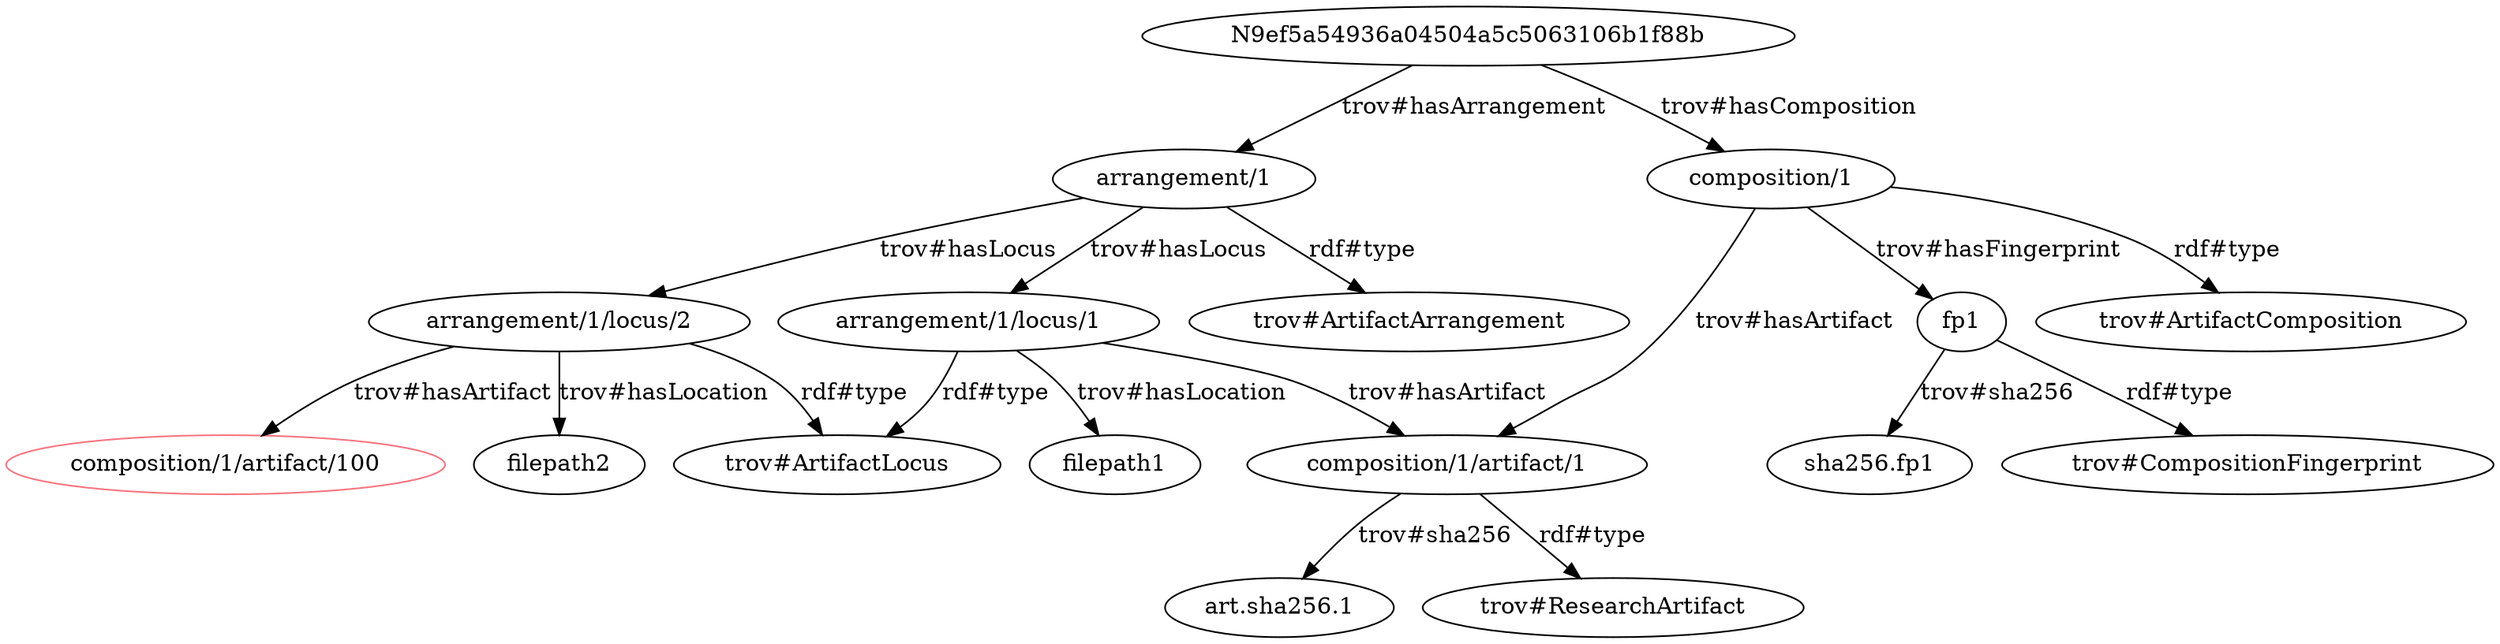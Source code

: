 strict digraph "" {
	"arrangement/1/locus/1" -> "trov#ArtifactLocus"	[label="rdf#type"];
	"arrangement/1/locus/1" -> "composition/1/artifact/1"	[label="trov#hasArtifact"];
	"arrangement/1/locus/1" -> filepath1	[label="trov#hasLocation"];
	N9ef5a54936a04504a5c5063106b1f88b -> "arrangement/1"	[label="trov#hasArrangement"];
	N9ef5a54936a04504a5c5063106b1f88b -> "composition/1"	[label="trov#hasComposition"];
	"arrangement/1" -> "arrangement/1/locus/1"	[label="trov#hasLocus"];
	"arrangement/1" -> "trov#ArtifactArrangement"	[label="rdf#type"];
	"arrangement/1" -> "arrangement/1/locus/2"	[label="trov#hasLocus"];
	"arrangement/1/locus/2" -> "trov#ArtifactLocus"	[label="rdf#type"];
	"arrangement/1/locus/2" -> filepath2	[label="trov#hasLocation"];
	"composition/1/artifact/100"	[color="#f77580"];
	"arrangement/1/locus/2" -> "composition/1/artifact/100"	[label="trov#hasArtifact"];
	"composition/1" -> fp1	[label="trov#hasFingerprint"];
	"composition/1" -> "composition/1/artifact/1"	[label="trov#hasArtifact"];
	"composition/1" -> "trov#ArtifactComposition"	[label="rdf#type"];
	fp1 -> "trov#CompositionFingerprint"	[label="rdf#type"];
	fp1 -> "sha256.fp1"	[label="trov#sha256"];
	"composition/1/artifact/1" -> "art.sha256.1"	[label="trov#sha256"];
	"composition/1/artifact/1" -> "trov#ResearchArtifact"	[label="rdf#type"];
}
